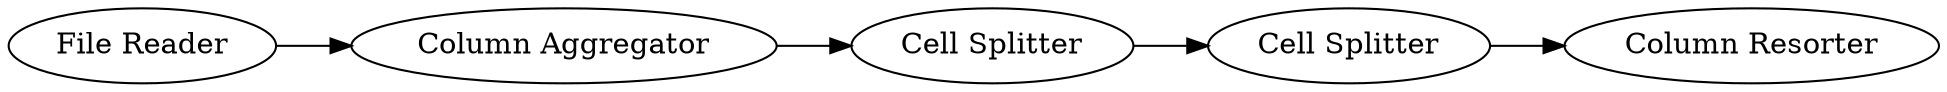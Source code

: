 digraph {
	12 -> 13
	10 -> 11
	13 -> 14
	11 -> 12
	13 [label="Cell Splitter"]
	11 [label="Column Aggregator"]
	10 [label="File Reader"]
	14 [label="Column Resorter"]
	12 [label="Cell Splitter"]
	rankdir=LR
}
